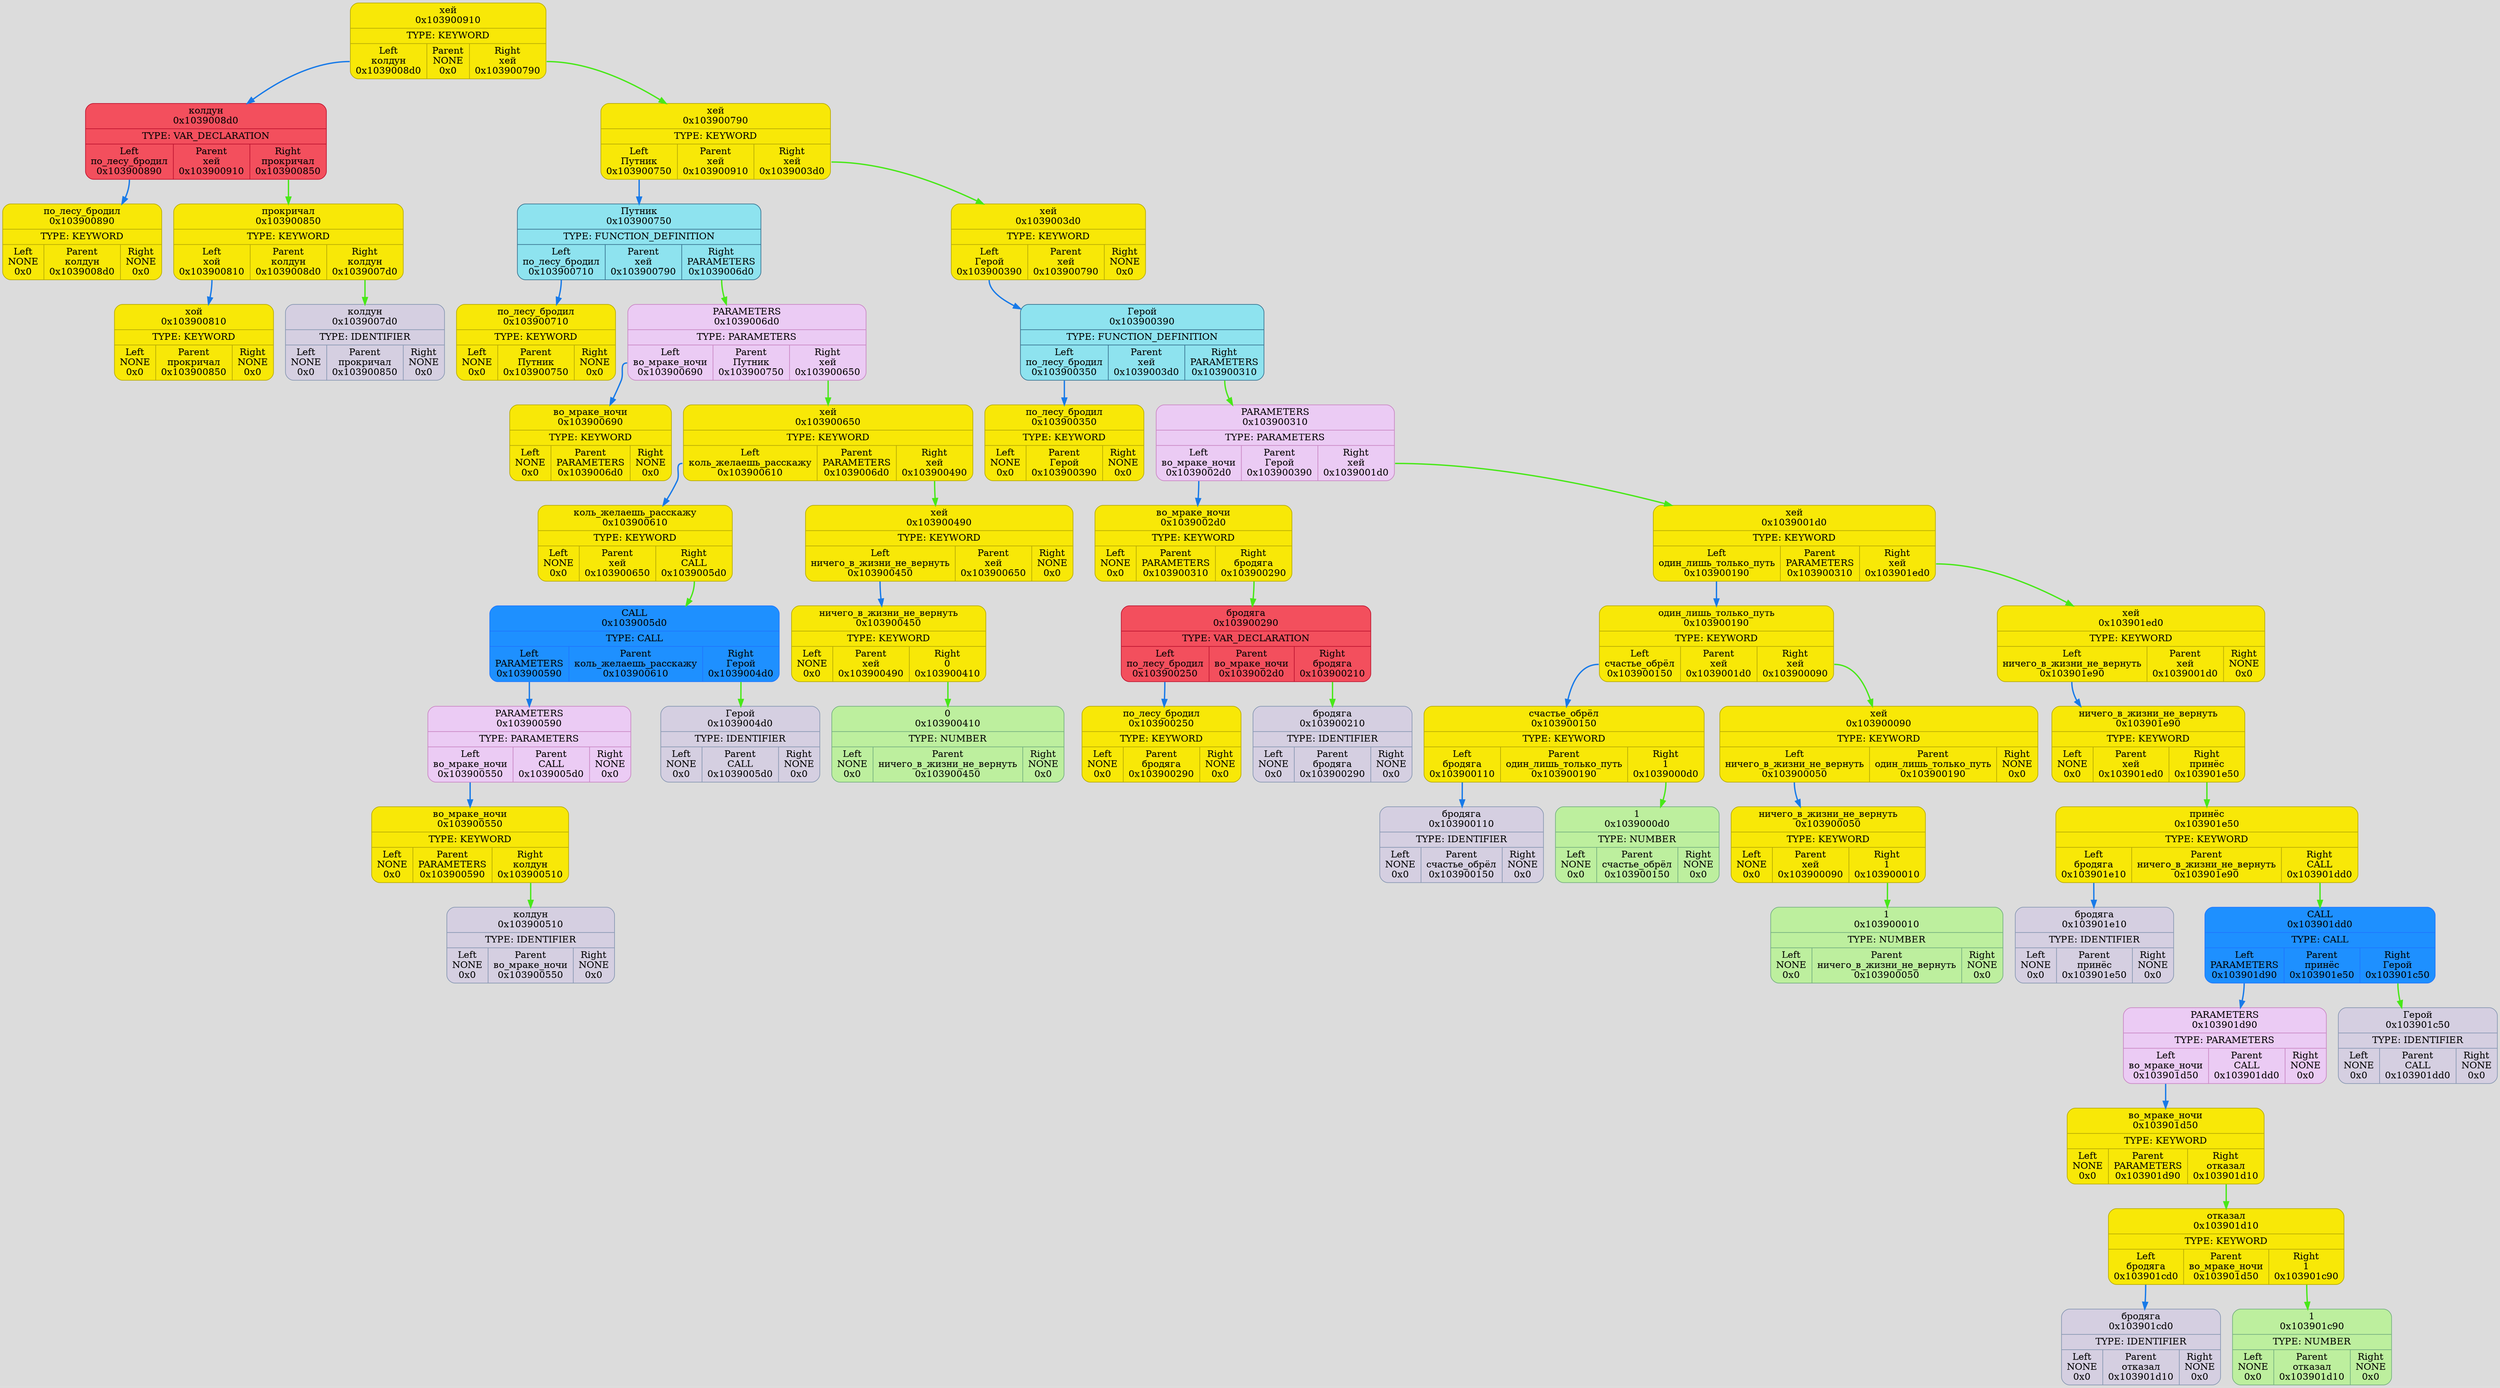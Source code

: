 digraph {
	fontname = "UbuntuMono";
	bgcolor = "#DCDCDC";

	node0x103900910 [ shape = Mrecord; style = filled; fillcolor = "#F8E807"; color = "#B6AA05"; fontcolor = "#000000"; label = " { хей\n0x103900910 | TYPE: KEYWORD| { <left> Left\nколдун\n0x1039008d0 | Parent\nNONE\n0x0 | <right> Right\nхей\n0x103900790 } } "; ];
	node0x103900910:<left> -> node0x1039008d0 [ style = "bold"; color = "#187AE8"; label = ""; ];
	node0x1039008d0 [ shape = Mrecord; style = filled; fillcolor = "#F34F5D"; color = "#BD132F"; fontcolor = "#000000"; label = " { колдун\n0x1039008d0 | TYPE: VAR_DECLARATION| { <left> Left\nпо_лесу_бродил\n0x103900890 | Parent\nхей\n0x103900910 | <right> Right\nпрокричал\n0x103900850 } } "; ];
	node0x1039008d0:<left> -> node0x103900890 [ style = "bold"; color = "#187AE8"; label = ""; ];
	node0x103900890 [ shape = Mrecord; style = filled; fillcolor = "#F8E807"; color = "#B6AA05"; fontcolor = "#000000"; label = " { по_лесу_бродил\n0x103900890 | TYPE: KEYWORD| { <left> Left\nNONE\n0x0 | Parent\nколдун\n0x1039008d0 | <right> Right\nNONE\n0x0 } } "; ];
	node0x103900850 [ shape = Mrecord; style = filled; fillcolor = "#F8E807"; color = "#B6AA05"; fontcolor = "#000000"; label = " { прокричал\n0x103900850 | TYPE: KEYWORD| { <left> Left\nхой\n0x103900810 | Parent\nколдун\n0x1039008d0 | <right> Right\nколдун\n0x1039007d0 } } "; ];
	node0x103900850:<left> -> node0x103900810 [ style = "bold"; color = "#187AE8"; label = ""; ];
	node0x103900810 [ shape = Mrecord; style = filled; fillcolor = "#F8E807"; color = "#B6AA05"; fontcolor = "#000000"; label = " { хой\n0x103900810 | TYPE: KEYWORD| { <left> Left\nNONE\n0x0 | Parent\nпрокричал\n0x103900850 | <right> Right\nNONE\n0x0 } } "; ];
	node0x1039007d0 [ shape = Mrecord; style = filled; fillcolor = "#D5CFE1"; color = "#8797b2"; fontcolor = "#000000"; label = " { колдун\n0x1039007d0 | TYPE: IDENTIFIER| { <left> Left\nNONE\n0x0 | Parent\nпрокричал\n0x103900850 | <right> Right\nNONE\n0x0 } } "; ];
	node0x103900850:<right> -> node0x1039007d0 [ style = "bold"; color = "#48E818"; label = ""; ];
	node0x1039008d0:<right> -> node0x103900850 [ style = "bold"; color = "#48E818"; label = ""; ];
	node0x103900790 [ shape = Mrecord; style = filled; fillcolor = "#F8E807"; color = "#B6AA05"; fontcolor = "#000000"; label = " { хей\n0x103900790 | TYPE: KEYWORD| { <left> Left\nПутник\n0x103900750 | Parent\nхей\n0x103900910 | <right> Right\nхей\n0x1039003d0 } } "; ];
	node0x103900790:<left> -> node0x103900750 [ style = "bold"; color = "#187AE8"; label = ""; ];
	node0x103900750 [ shape = Mrecord; style = filled; fillcolor = "#8EE3EF"; color = "#37718E"; fontcolor = "#000000"; label = " { Путник\n0x103900750 | TYPE: FUNCTION_DEFINITION| { <left> Left\nпо_лесу_бродил\n0x103900710 | Parent\nхей\n0x103900790 | <right> Right\nPARAMETERS\n0x1039006d0 } } "; ];
	node0x103900750:<left> -> node0x103900710 [ style = "bold"; color = "#187AE8"; label = ""; ];
	node0x103900710 [ shape = Mrecord; style = filled; fillcolor = "#F8E807"; color = "#B6AA05"; fontcolor = "#000000"; label = " { по_лесу_бродил\n0x103900710 | TYPE: KEYWORD| { <left> Left\nNONE\n0x0 | Parent\nПутник\n0x103900750 | <right> Right\nNONE\n0x0 } } "; ];
	node0x1039006d0 [ shape = Mrecord; style = filled; fillcolor = "#EBCBF4"; color = "#C986C3"; fontcolor = "#000000"; label = " { PARAMETERS\n0x1039006d0 | TYPE: PARAMETERS| { <left> Left\nво_мраке_ночи\n0x103900690 | Parent\nПутник\n0x103900750 | <right> Right\nхей\n0x103900650 } } "; ];
	node0x1039006d0:<left> -> node0x103900690 [ style = "bold"; color = "#187AE8"; label = ""; ];
	node0x103900690 [ shape = Mrecord; style = filled; fillcolor = "#F8E807"; color = "#B6AA05"; fontcolor = "#000000"; label = " { во_мраке_ночи\n0x103900690 | TYPE: KEYWORD| { <left> Left\nNONE\n0x0 | Parent\nPARAMETERS\n0x1039006d0 | <right> Right\nNONE\n0x0 } } "; ];
	node0x103900650 [ shape = Mrecord; style = filled; fillcolor = "#F8E807"; color = "#B6AA05"; fontcolor = "#000000"; label = " { хей\n0x103900650 | TYPE: KEYWORD| { <left> Left\nколь_желаешь_расскажу\n0x103900610 | Parent\nPARAMETERS\n0x1039006d0 | <right> Right\nхей\n0x103900490 } } "; ];
	node0x103900650:<left> -> node0x103900610 [ style = "bold"; color = "#187AE8"; label = ""; ];
	node0x103900610 [ shape = Mrecord; style = filled; fillcolor = "#F8E807"; color = "#B6AA05"; fontcolor = "#000000"; label = " { коль_желаешь_расскажу\n0x103900610 | TYPE: KEYWORD| { <left> Left\nNONE\n0x0 | Parent\nхей\n0x103900650 | <right> Right\nCALL\n0x1039005d0 } } "; ];
	node0x1039005d0 [ shape = Mrecord; style = filled; fillcolor = "#1E90FF"; color = "#1F75FE"; fontcolor = "#000000"; label = " { CALL\n0x1039005d0 | TYPE: CALL| { <left> Left\nPARAMETERS\n0x103900590 | Parent\nколь_желаешь_расскажу\n0x103900610 | <right> Right\nГерой\n0x1039004d0 } } "; ];
	node0x1039005d0:<left> -> node0x103900590 [ style = "bold"; color = "#187AE8"; label = ""; ];
	node0x103900590 [ shape = Mrecord; style = filled; fillcolor = "#EBCBF4"; color = "#C986C3"; fontcolor = "#000000"; label = " { PARAMETERS\n0x103900590 | TYPE: PARAMETERS| { <left> Left\nво_мраке_ночи\n0x103900550 | Parent\nCALL\n0x1039005d0 | <right> Right\nNONE\n0x0 } } "; ];
	node0x103900590:<left> -> node0x103900550 [ style = "bold"; color = "#187AE8"; label = ""; ];
	node0x103900550 [ shape = Mrecord; style = filled; fillcolor = "#F8E807"; color = "#B6AA05"; fontcolor = "#000000"; label = " { во_мраке_ночи\n0x103900550 | TYPE: KEYWORD| { <left> Left\nNONE\n0x0 | Parent\nPARAMETERS\n0x103900590 | <right> Right\nколдун\n0x103900510 } } "; ];
	node0x103900510 [ shape = Mrecord; style = filled; fillcolor = "#D5CFE1"; color = "#8797b2"; fontcolor = "#000000"; label = " { колдун\n0x103900510 | TYPE: IDENTIFIER| { <left> Left\nNONE\n0x0 | Parent\nво_мраке_ночи\n0x103900550 | <right> Right\nNONE\n0x0 } } "; ];
	node0x103900550:<right> -> node0x103900510 [ style = "bold"; color = "#48E818"; label = ""; ];
	node0x1039004d0 [ shape = Mrecord; style = filled; fillcolor = "#D5CFE1"; color = "#8797b2"; fontcolor = "#000000"; label = " { Герой\n0x1039004d0 | TYPE: IDENTIFIER| { <left> Left\nNONE\n0x0 | Parent\nCALL\n0x1039005d0 | <right> Right\nNONE\n0x0 } } "; ];
	node0x1039005d0:<right> -> node0x1039004d0 [ style = "bold"; color = "#48E818"; label = ""; ];
	node0x103900610:<right> -> node0x1039005d0 [ style = "bold"; color = "#48E818"; label = ""; ];
	node0x103900490 [ shape = Mrecord; style = filled; fillcolor = "#F8E807"; color = "#B6AA05"; fontcolor = "#000000"; label = " { хей\n0x103900490 | TYPE: KEYWORD| { <left> Left\nничего_в_жизни_не_вернуть\n0x103900450 | Parent\nхей\n0x103900650 | <right> Right\nNONE\n0x0 } } "; ];
	node0x103900490:<left> -> node0x103900450 [ style = "bold"; color = "#187AE8"; label = ""; ];
	node0x103900450 [ shape = Mrecord; style = filled; fillcolor = "#F8E807"; color = "#B6AA05"; fontcolor = "#000000"; label = " { ничего_в_жизни_не_вернуть\n0x103900450 | TYPE: KEYWORD| { <left> Left\nNONE\n0x0 | Parent\nхей\n0x103900490 | <right> Right\n0\n0x103900410 } } "; ];
	node0x103900410 [ shape = Mrecord; style = filled; fillcolor = "#BDEF9E"; color = "#74AF80"; fontcolor = "#000000"; label = " { 0\n0x103900410 | TYPE: NUMBER| { <left> Left\nNONE\n0x0 | Parent\nничего_в_жизни_не_вернуть\n0x103900450 | <right> Right\nNONE\n0x0 } } "; ];
	node0x103900450:<right> -> node0x103900410 [ style = "bold"; color = "#48E818"; label = ""; ];
	node0x103900650:<right> -> node0x103900490 [ style = "bold"; color = "#48E818"; label = ""; ];
	node0x1039006d0:<right> -> node0x103900650 [ style = "bold"; color = "#48E818"; label = ""; ];
	node0x103900750:<right> -> node0x1039006d0 [ style = "bold"; color = "#48E818"; label = ""; ];
	node0x1039003d0 [ shape = Mrecord; style = filled; fillcolor = "#F8E807"; color = "#B6AA05"; fontcolor = "#000000"; label = " { хей\n0x1039003d0 | TYPE: KEYWORD| { <left> Left\nГерой\n0x103900390 | Parent\nхей\n0x103900790 | <right> Right\nNONE\n0x0 } } "; ];
	node0x1039003d0:<left> -> node0x103900390 [ style = "bold"; color = "#187AE8"; label = ""; ];
	node0x103900390 [ shape = Mrecord; style = filled; fillcolor = "#8EE3EF"; color = "#37718E"; fontcolor = "#000000"; label = " { Герой\n0x103900390 | TYPE: FUNCTION_DEFINITION| { <left> Left\nпо_лесу_бродил\n0x103900350 | Parent\nхей\n0x1039003d0 | <right> Right\nPARAMETERS\n0x103900310 } } "; ];
	node0x103900390:<left> -> node0x103900350 [ style = "bold"; color = "#187AE8"; label = ""; ];
	node0x103900350 [ shape = Mrecord; style = filled; fillcolor = "#F8E807"; color = "#B6AA05"; fontcolor = "#000000"; label = " { по_лесу_бродил\n0x103900350 | TYPE: KEYWORD| { <left> Left\nNONE\n0x0 | Parent\nГерой\n0x103900390 | <right> Right\nNONE\n0x0 } } "; ];
	node0x103900310 [ shape = Mrecord; style = filled; fillcolor = "#EBCBF4"; color = "#C986C3"; fontcolor = "#000000"; label = " { PARAMETERS\n0x103900310 | TYPE: PARAMETERS| { <left> Left\nво_мраке_ночи\n0x1039002d0 | Parent\nГерой\n0x103900390 | <right> Right\nхей\n0x1039001d0 } } "; ];
	node0x103900310:<left> -> node0x1039002d0 [ style = "bold"; color = "#187AE8"; label = ""; ];
	node0x1039002d0 [ shape = Mrecord; style = filled; fillcolor = "#F8E807"; color = "#B6AA05"; fontcolor = "#000000"; label = " { во_мраке_ночи\n0x1039002d0 | TYPE: KEYWORD| { <left> Left\nNONE\n0x0 | Parent\nPARAMETERS\n0x103900310 | <right> Right\nбродяга\n0x103900290 } } "; ];
	node0x103900290 [ shape = Mrecord; style = filled; fillcolor = "#F34F5D"; color = "#BD132F"; fontcolor = "#000000"; label = " { бродяга\n0x103900290 | TYPE: VAR_DECLARATION| { <left> Left\nпо_лесу_бродил\n0x103900250 | Parent\nво_мраке_ночи\n0x1039002d0 | <right> Right\nбродяга\n0x103900210 } } "; ];
	node0x103900290:<left> -> node0x103900250 [ style = "bold"; color = "#187AE8"; label = ""; ];
	node0x103900250 [ shape = Mrecord; style = filled; fillcolor = "#F8E807"; color = "#B6AA05"; fontcolor = "#000000"; label = " { по_лесу_бродил\n0x103900250 | TYPE: KEYWORD| { <left> Left\nNONE\n0x0 | Parent\nбродяга\n0x103900290 | <right> Right\nNONE\n0x0 } } "; ];
	node0x103900210 [ shape = Mrecord; style = filled; fillcolor = "#D5CFE1"; color = "#8797b2"; fontcolor = "#000000"; label = " { бродяга\n0x103900210 | TYPE: IDENTIFIER| { <left> Left\nNONE\n0x0 | Parent\nбродяга\n0x103900290 | <right> Right\nNONE\n0x0 } } "; ];
	node0x103900290:<right> -> node0x103900210 [ style = "bold"; color = "#48E818"; label = ""; ];
	node0x1039002d0:<right> -> node0x103900290 [ style = "bold"; color = "#48E818"; label = ""; ];
	node0x1039001d0 [ shape = Mrecord; style = filled; fillcolor = "#F8E807"; color = "#B6AA05"; fontcolor = "#000000"; label = " { хей\n0x1039001d0 | TYPE: KEYWORD| { <left> Left\nодин_лишь_только_путь\n0x103900190 | Parent\nPARAMETERS\n0x103900310 | <right> Right\nхей\n0x103901ed0 } } "; ];
	node0x1039001d0:<left> -> node0x103900190 [ style = "bold"; color = "#187AE8"; label = ""; ];
	node0x103900190 [ shape = Mrecord; style = filled; fillcolor = "#F8E807"; color = "#B6AA05"; fontcolor = "#000000"; label = " { один_лишь_только_путь\n0x103900190 | TYPE: KEYWORD| { <left> Left\nсчастье_обрёл\n0x103900150 | Parent\nхей\n0x1039001d0 | <right> Right\nхей\n0x103900090 } } "; ];
	node0x103900190:<left> -> node0x103900150 [ style = "bold"; color = "#187AE8"; label = ""; ];
	node0x103900150 [ shape = Mrecord; style = filled; fillcolor = "#F8E807"; color = "#B6AA05"; fontcolor = "#000000"; label = " { счастье_обрёл\n0x103900150 | TYPE: KEYWORD| { <left> Left\nбродяга\n0x103900110 | Parent\nодин_лишь_только_путь\n0x103900190 | <right> Right\n1\n0x1039000d0 } } "; ];
	node0x103900150:<left> -> node0x103900110 [ style = "bold"; color = "#187AE8"; label = ""; ];
	node0x103900110 [ shape = Mrecord; style = filled; fillcolor = "#D5CFE1"; color = "#8797b2"; fontcolor = "#000000"; label = " { бродяга\n0x103900110 | TYPE: IDENTIFIER| { <left> Left\nNONE\n0x0 | Parent\nсчастье_обрёл\n0x103900150 | <right> Right\nNONE\n0x0 } } "; ];
	node0x1039000d0 [ shape = Mrecord; style = filled; fillcolor = "#BDEF9E"; color = "#74AF80"; fontcolor = "#000000"; label = " { 1\n0x1039000d0 | TYPE: NUMBER| { <left> Left\nNONE\n0x0 | Parent\nсчастье_обрёл\n0x103900150 | <right> Right\nNONE\n0x0 } } "; ];
	node0x103900150:<right> -> node0x1039000d0 [ style = "bold"; color = "#48E818"; label = ""; ];
	node0x103900090 [ shape = Mrecord; style = filled; fillcolor = "#F8E807"; color = "#B6AA05"; fontcolor = "#000000"; label = " { хей\n0x103900090 | TYPE: KEYWORD| { <left> Left\nничего_в_жизни_не_вернуть\n0x103900050 | Parent\nодин_лишь_только_путь\n0x103900190 | <right> Right\nNONE\n0x0 } } "; ];
	node0x103900090:<left> -> node0x103900050 [ style = "bold"; color = "#187AE8"; label = ""; ];
	node0x103900050 [ shape = Mrecord; style = filled; fillcolor = "#F8E807"; color = "#B6AA05"; fontcolor = "#000000"; label = " { ничего_в_жизни_не_вернуть\n0x103900050 | TYPE: KEYWORD| { <left> Left\nNONE\n0x0 | Parent\nхей\n0x103900090 | <right> Right\n1\n0x103900010 } } "; ];
	node0x103900010 [ shape = Mrecord; style = filled; fillcolor = "#BDEF9E"; color = "#74AF80"; fontcolor = "#000000"; label = " { 1\n0x103900010 | TYPE: NUMBER| { <left> Left\nNONE\n0x0 | Parent\nничего_в_жизни_не_вернуть\n0x103900050 | <right> Right\nNONE\n0x0 } } "; ];
	node0x103900050:<right> -> node0x103900010 [ style = "bold"; color = "#48E818"; label = ""; ];
	node0x103900190:<right> -> node0x103900090 [ style = "bold"; color = "#48E818"; label = ""; ];
	node0x103901ed0 [ shape = Mrecord; style = filled; fillcolor = "#F8E807"; color = "#B6AA05"; fontcolor = "#000000"; label = " { хей\n0x103901ed0 | TYPE: KEYWORD| { <left> Left\nничего_в_жизни_не_вернуть\n0x103901e90 | Parent\nхей\n0x1039001d0 | <right> Right\nNONE\n0x0 } } "; ];
	node0x103901ed0:<left> -> node0x103901e90 [ style = "bold"; color = "#187AE8"; label = ""; ];
	node0x103901e90 [ shape = Mrecord; style = filled; fillcolor = "#F8E807"; color = "#B6AA05"; fontcolor = "#000000"; label = " { ничего_в_жизни_не_вернуть\n0x103901e90 | TYPE: KEYWORD| { <left> Left\nNONE\n0x0 | Parent\nхей\n0x103901ed0 | <right> Right\nпринёс\n0x103901e50 } } "; ];
	node0x103901e50 [ shape = Mrecord; style = filled; fillcolor = "#F8E807"; color = "#B6AA05"; fontcolor = "#000000"; label = " { принёс\n0x103901e50 | TYPE: KEYWORD| { <left> Left\nбродяга\n0x103901e10 | Parent\nничего_в_жизни_не_вернуть\n0x103901e90 | <right> Right\nCALL\n0x103901dd0 } } "; ];
	node0x103901e50:<left> -> node0x103901e10 [ style = "bold"; color = "#187AE8"; label = ""; ];
	node0x103901e10 [ shape = Mrecord; style = filled; fillcolor = "#D5CFE1"; color = "#8797b2"; fontcolor = "#000000"; label = " { бродяга\n0x103901e10 | TYPE: IDENTIFIER| { <left> Left\nNONE\n0x0 | Parent\nпринёс\n0x103901e50 | <right> Right\nNONE\n0x0 } } "; ];
	node0x103901dd0 [ shape = Mrecord; style = filled; fillcolor = "#1E90FF"; color = "#1F75FE"; fontcolor = "#000000"; label = " { CALL\n0x103901dd0 | TYPE: CALL| { <left> Left\nPARAMETERS\n0x103901d90 | Parent\nпринёс\n0x103901e50 | <right> Right\nГерой\n0x103901c50 } } "; ];
	node0x103901dd0:<left> -> node0x103901d90 [ style = "bold"; color = "#187AE8"; label = ""; ];
	node0x103901d90 [ shape = Mrecord; style = filled; fillcolor = "#EBCBF4"; color = "#C986C3"; fontcolor = "#000000"; label = " { PARAMETERS\n0x103901d90 | TYPE: PARAMETERS| { <left> Left\nво_мраке_ночи\n0x103901d50 | Parent\nCALL\n0x103901dd0 | <right> Right\nNONE\n0x0 } } "; ];
	node0x103901d90:<left> -> node0x103901d50 [ style = "bold"; color = "#187AE8"; label = ""; ];
	node0x103901d50 [ shape = Mrecord; style = filled; fillcolor = "#F8E807"; color = "#B6AA05"; fontcolor = "#000000"; label = " { во_мраке_ночи\n0x103901d50 | TYPE: KEYWORD| { <left> Left\nNONE\n0x0 | Parent\nPARAMETERS\n0x103901d90 | <right> Right\nотказал\n0x103901d10 } } "; ];
	node0x103901d10 [ shape = Mrecord; style = filled; fillcolor = "#F8E807"; color = "#B6AA05"; fontcolor = "#000000"; label = " { отказал\n0x103901d10 | TYPE: KEYWORD| { <left> Left\nбродяга\n0x103901cd0 | Parent\nво_мраке_ночи\n0x103901d50 | <right> Right\n1\n0x103901c90 } } "; ];
	node0x103901d10:<left> -> node0x103901cd0 [ style = "bold"; color = "#187AE8"; label = ""; ];
	node0x103901cd0 [ shape = Mrecord; style = filled; fillcolor = "#D5CFE1"; color = "#8797b2"; fontcolor = "#000000"; label = " { бродяга\n0x103901cd0 | TYPE: IDENTIFIER| { <left> Left\nNONE\n0x0 | Parent\nотказал\n0x103901d10 | <right> Right\nNONE\n0x0 } } "; ];
	node0x103901c90 [ shape = Mrecord; style = filled; fillcolor = "#BDEF9E"; color = "#74AF80"; fontcolor = "#000000"; label = " { 1\n0x103901c90 | TYPE: NUMBER| { <left> Left\nNONE\n0x0 | Parent\nотказал\n0x103901d10 | <right> Right\nNONE\n0x0 } } "; ];
	node0x103901d10:<right> -> node0x103901c90 [ style = "bold"; color = "#48E818"; label = ""; ];
	node0x103901d50:<right> -> node0x103901d10 [ style = "bold"; color = "#48E818"; label = ""; ];
	node0x103901c50 [ shape = Mrecord; style = filled; fillcolor = "#D5CFE1"; color = "#8797b2"; fontcolor = "#000000"; label = " { Герой\n0x103901c50 | TYPE: IDENTIFIER| { <left> Left\nNONE\n0x0 | Parent\nCALL\n0x103901dd0 | <right> Right\nNONE\n0x0 } } "; ];
	node0x103901dd0:<right> -> node0x103901c50 [ style = "bold"; color = "#48E818"; label = ""; ];
	node0x103901e50:<right> -> node0x103901dd0 [ style = "bold"; color = "#48E818"; label = ""; ];
	node0x103901e90:<right> -> node0x103901e50 [ style = "bold"; color = "#48E818"; label = ""; ];
	node0x1039001d0:<right> -> node0x103901ed0 [ style = "bold"; color = "#48E818"; label = ""; ];
	node0x103900310:<right> -> node0x1039001d0 [ style = "bold"; color = "#48E818"; label = ""; ];
	node0x103900390:<right> -> node0x103900310 [ style = "bold"; color = "#48E818"; label = ""; ];
	node0x103900790:<right> -> node0x1039003d0 [ style = "bold"; color = "#48E818"; label = ""; ];
	node0x103900910:<right> -> node0x103900790 [ style = "bold"; color = "#48E818"; label = ""; ];
}
